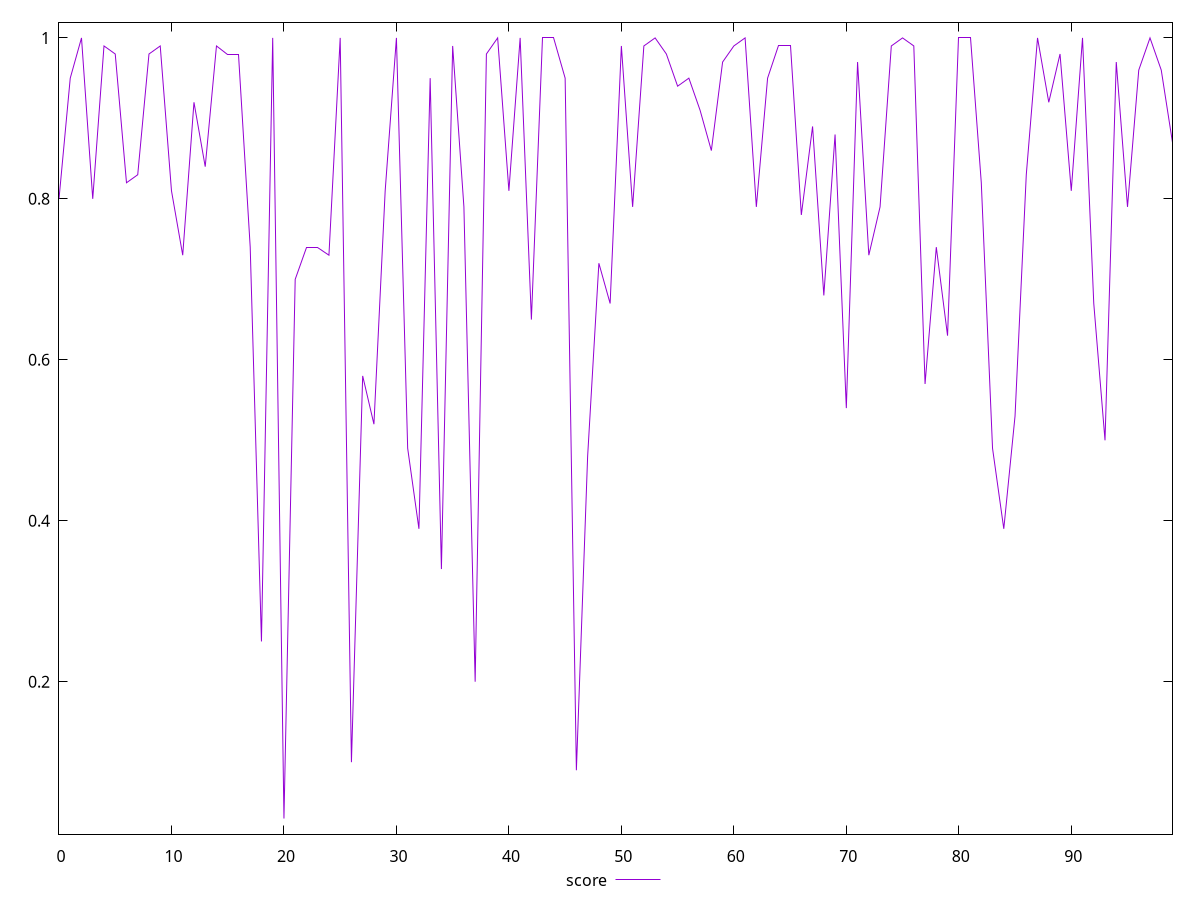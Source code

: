 reset

$score <<EOF
0 0.8
1 0.95
2 1
3 0.8
4 0.99
5 0.98
6 0.82
7 0.83
8 0.98
9 0.99
10 0.81
11 0.73
12 0.92
13 0.84
14 0.99
15 0.98
16 0.98
17 0.74
18 0.25
19 1
20 0.03
21 0.7
22 0.74
23 0.74
24 0.73
25 1
26 0.1
27 0.58
28 0.52
29 0.81
30 1
31 0.49
32 0.39
33 0.95
34 0.34
35 0.99
36 0.79
37 0.2
38 0.98
39 1
40 0.81
41 1
42 0.65
43 1
44 1
45 0.95
46 0.09
47 0.48
48 0.72
49 0.67
50 0.99
51 0.79
52 0.99
53 1
54 0.98
55 0.94
56 0.95
57 0.91
58 0.86
59 0.97
60 0.99
61 1
62 0.79
63 0.95
64 0.99
65 0.99
66 0.78
67 0.89
68 0.68
69 0.88
70 0.54
71 0.97
72 0.73
73 0.79
74 0.99
75 1
76 0.99
77 0.57
78 0.74
79 0.63
80 1
81 1
82 0.82
83 0.49
84 0.39
85 0.53
86 0.83
87 1
88 0.92
89 0.98
90 0.81
91 1
92 0.67
93 0.5
94 0.97
95 0.79
96 0.96
97 1
98 0.96
99 0.87
EOF

set key outside below
set xrange [0:99]
set yrange [0.010599999999999998:1.0194]
set trange [0.010599999999999998:1.0194]
set terminal svg size 640, 500 enhanced background rgb 'white'
set output "report_00015_2021-02-09T16-11-33.973Z/total-blocking-time/samples/pages+cached+noadtech/score/values.svg"

plot $score title "score" with line

reset
